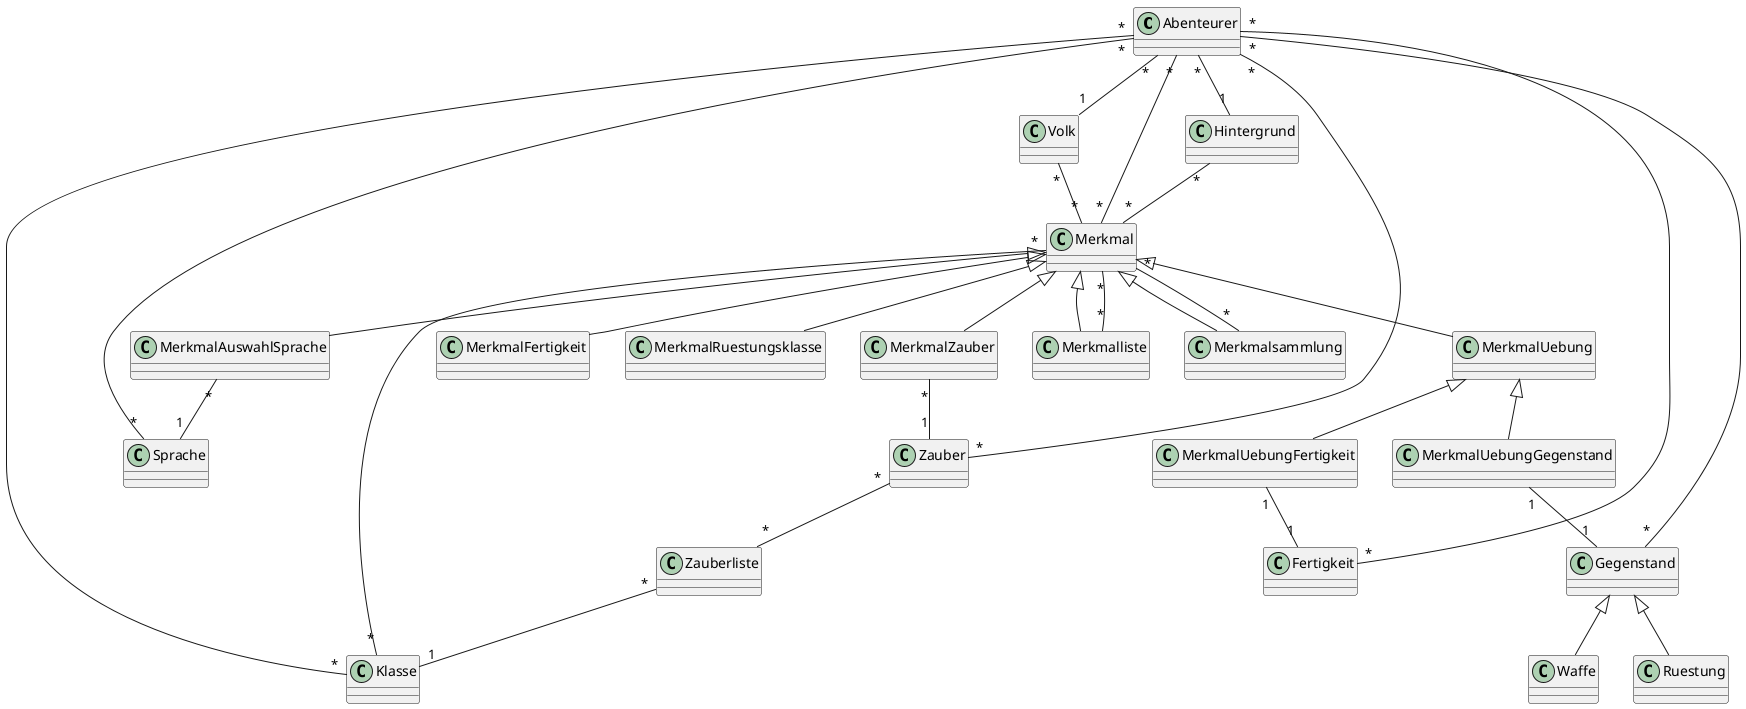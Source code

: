 @startuml

class Abenteurer
class Fertigkeit
class Gegenstand
class Hintergrund
class Klasse
class Merkmal
class MerkmalAuswahlSprache
class Merkmalliste
class MerkmalUebung
class MerkmalUebungFertigkeit
class MerkmalUebungGegenstand
class Merkmalsammlung
class Sprache
class Volk
class Zauber
class Zauberliste

Abenteurer "*" -- "1" Hintergrund
Abenteurer "*" -- "*" Fertigkeit
Abenteurer "*" -- "*" Gegenstand
Abenteurer "*" -- "*" Klasse
Abenteurer "*" -- "*" Merkmal
Abenteurer "*" -- "*" Sprache
Abenteurer "*" -- "1" Volk
Abenteurer "*" -- "*" Zauber

Gegenstand <|-- Ruestung
Gegenstand <|-- Waffe

Hintergrund "*" -- "*" Merkmal

Klasse "*" -- "*" Merkmal

Merkmal <|-- MerkmalFertigkeit
Merkmal <|-- Merkmalliste
Merkmal <|-- MerkmalRuestungsklasse
Merkmal <|-- MerkmalUebung
Merkmal <|-- Merkmalsammlung
Merkmal <|-- MerkmalZauber

Merkmal <|-- MerkmalAuswahlSprache

MerkmalAuswahlSprache "*" -- "1" Sprache

Merkmalliste "*" -- "*" Merkmal

Merkmalsammlung "*" -- "*" Merkmal

MerkmalUebungFertigkeit "1" -- "1" Fertigkeit
MerkmalUebungGegenstand "1" -- "1" Gegenstand

MerkmalUebung <|-- MerkmalUebungFertigkeit
MerkmalUebung <|-- MerkmalUebungGegenstand
MerkmalZauber "*" -- "1" Zauber

Volk "*" -- "*" Merkmal

Zauber "*" -- "*" Zauberliste

Zauberliste "*" -- "1" Klasse

@enduml
